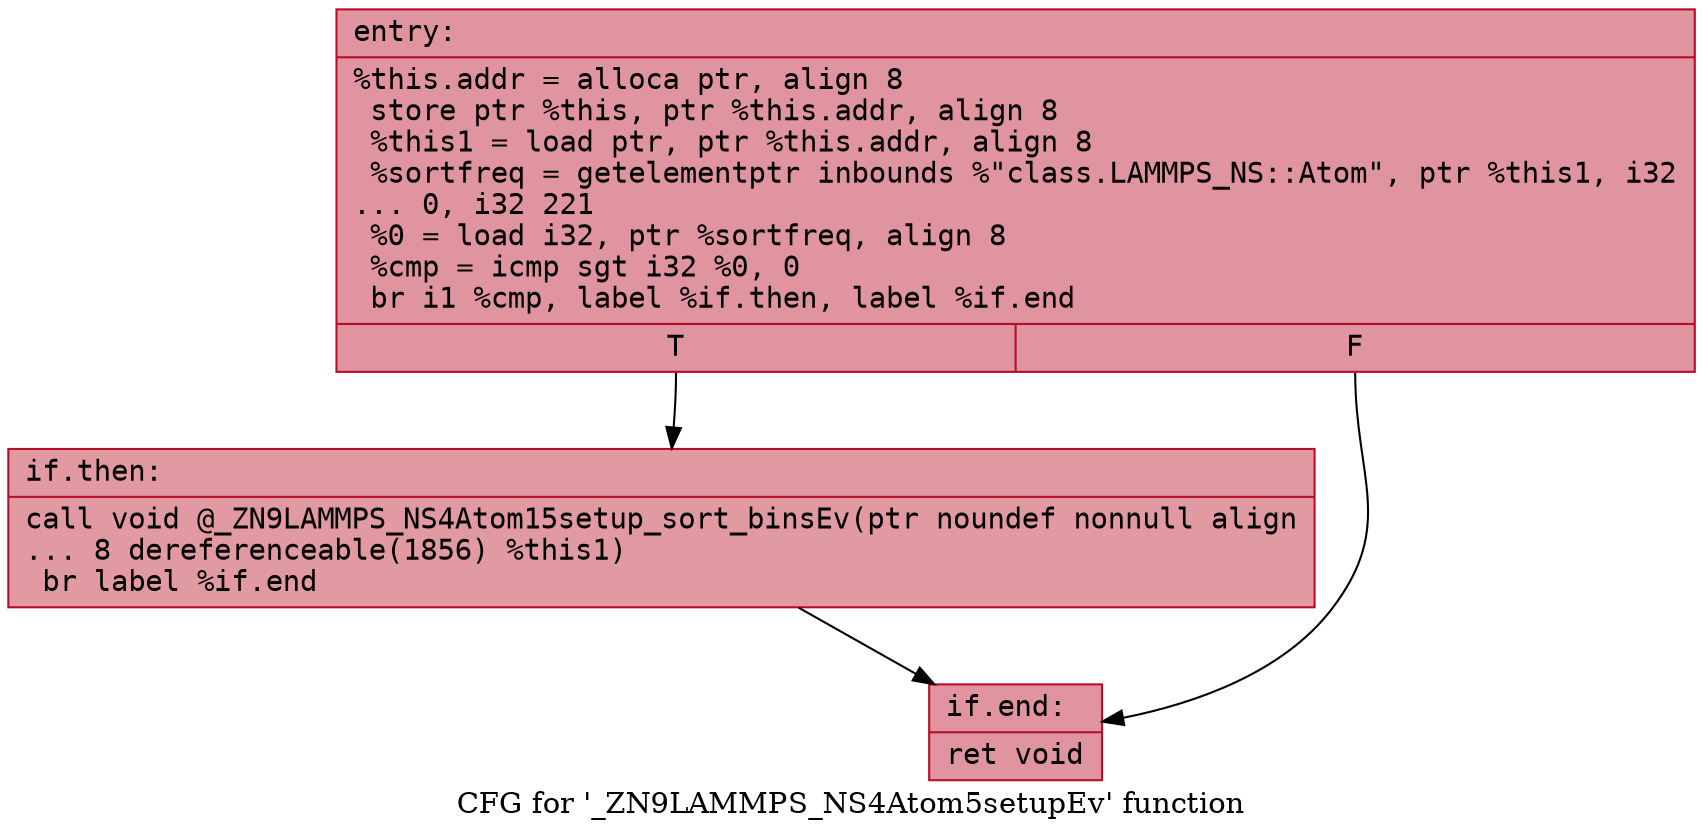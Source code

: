 digraph "CFG for '_ZN9LAMMPS_NS4Atom5setupEv' function" {
	label="CFG for '_ZN9LAMMPS_NS4Atom5setupEv' function";

	Node0x55aea8e01a50 [shape=record,color="#b70d28ff", style=filled, fillcolor="#b70d2870" fontname="Courier",label="{entry:\l|  %this.addr = alloca ptr, align 8\l  store ptr %this, ptr %this.addr, align 8\l  %this1 = load ptr, ptr %this.addr, align 8\l  %sortfreq = getelementptr inbounds %\"class.LAMMPS_NS::Atom\", ptr %this1, i32\l... 0, i32 221\l  %0 = load i32, ptr %sortfreq, align 8\l  %cmp = icmp sgt i32 %0, 0\l  br i1 %cmp, label %if.then, label %if.end\l|{<s0>T|<s1>F}}"];
	Node0x55aea8e01a50:s0 -> Node0x55aea8e01e60[tooltip="entry -> if.then\nProbability 62.50%" ];
	Node0x55aea8e01a50:s1 -> Node0x55aea8e01ed0[tooltip="entry -> if.end\nProbability 37.50%" ];
	Node0x55aea8e01e60 [shape=record,color="#b70d28ff", style=filled, fillcolor="#bb1b2c70" fontname="Courier",label="{if.then:\l|  call void @_ZN9LAMMPS_NS4Atom15setup_sort_binsEv(ptr noundef nonnull align\l... 8 dereferenceable(1856) %this1)\l  br label %if.end\l}"];
	Node0x55aea8e01e60 -> Node0x55aea8e01ed0[tooltip="if.then -> if.end\nProbability 100.00%" ];
	Node0x55aea8e01ed0 [shape=record,color="#b70d28ff", style=filled, fillcolor="#b70d2870" fontname="Courier",label="{if.end:\l|  ret void\l}"];
}
